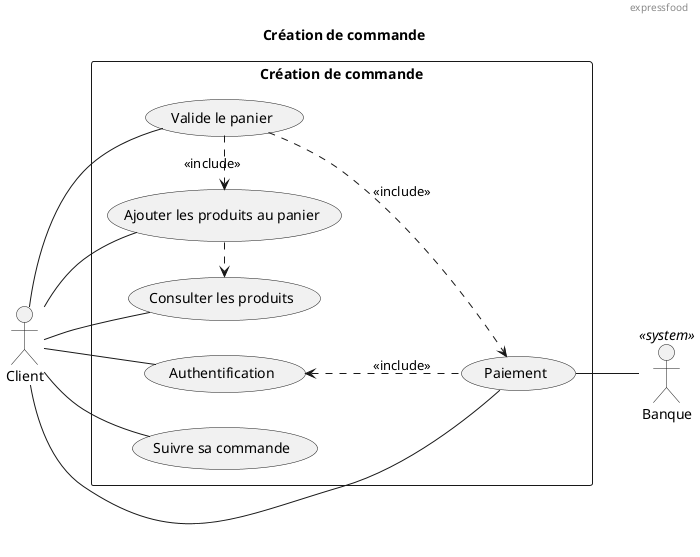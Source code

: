 @startuml
header expressfood
title Création de commande
left to right direction
skinparam packageStyle rectangle
actor Client
actor Banque <<system>>
rectangle "Création de commande" {
  :Client: --- (Paiement)
  :Client: -- (Authentification)
  :Client: -- (Valide le panier)
  :Client: -- (Consulter les produits)
  :Client: -- (Ajouter les produits au panier)
  :Client: -- (Suivre sa commande)
  (Authentification) <.. (Paiement) : <<include>>
  (Valide le panier) ..> (Paiement) : <<include>>
  (Valide le panier) .> (Ajouter les produits au panier) : <<include>>
  (Ajouter les produits au panier) .> (Consulter les produits)
  (Paiement) -- :Banque:
}
@enduml